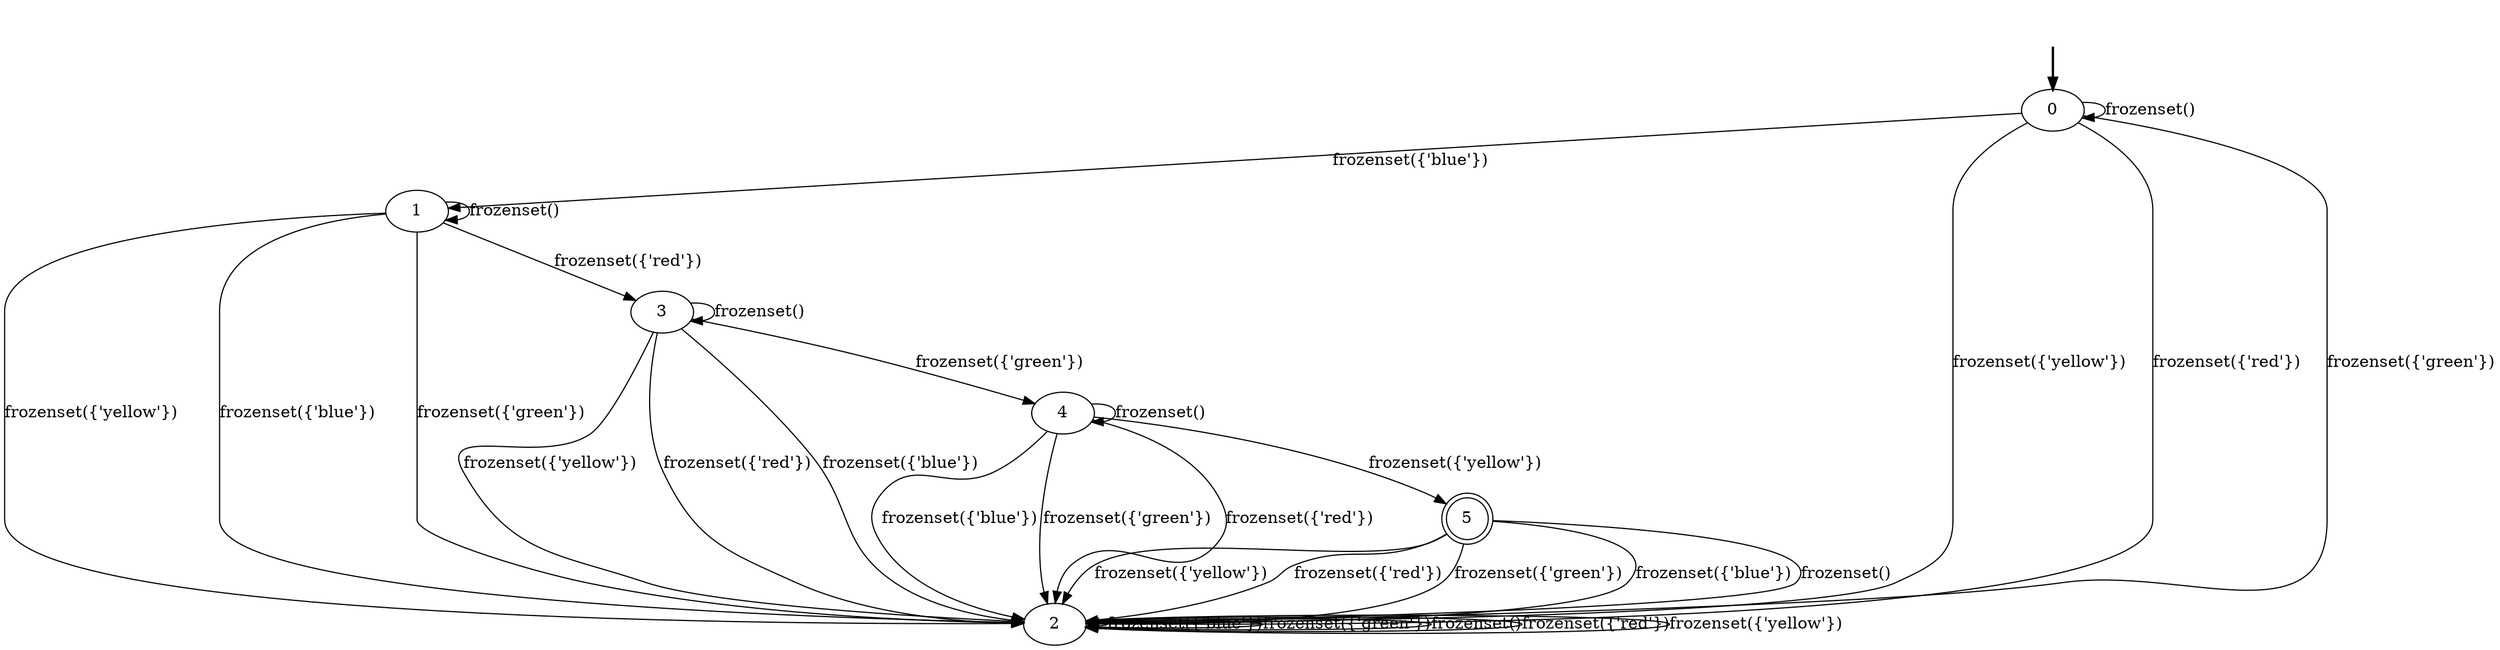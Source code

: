 digraph {
	fake [style=invisible]
	0 [root=true]
	1
	2
	3
	4
	5 [shape=doublecircle]
	fake -> 0 [style=bold]
	0 -> 2 [label="frozenset({'yellow'})"]
	0 -> 2 [label="frozenset({'red'})"]
	0 -> 1 [label="frozenset({'blue'})"]
	4 -> 2 [label="frozenset({'blue'})"]
	3 -> 2 [label="frozenset({'yellow'})"]
	3 -> 2 [label="frozenset({'red'})"]
	3 -> 4 [label="frozenset({'green'})"]
	1 -> 2 [label="frozenset({'yellow'})"]
	1 -> 1 [label="frozenset()"]
	2 -> 2 [label="frozenset({'blue'})"]
	2 -> 2 [label="frozenset({'green'})"]
	3 -> 3 [label="frozenset()"]
	0 -> 2 [label="frozenset({'green'})"]
	4 -> 5 [label="frozenset({'yellow'})"]
	4 -> 2 [label="frozenset({'green'})"]
	1 -> 2 [label="frozenset({'blue'})"]
	5 -> 2 [label="frozenset({'yellow'})"]
	5 -> 2 [label="frozenset({'red'})"]
	1 -> 2 [label="frozenset({'green'})"]
	1 -> 3 [label="frozenset({'red'})"]
	5 -> 2 [label="frozenset({'green'})"]
	5 -> 2 [label="frozenset({'blue'})"]
	2 -> 2 [label="frozenset()"]
	3 -> 2 [label="frozenset({'blue'})"]
	0 -> 0 [label="frozenset()"]
	4 -> 4 [label="frozenset()"]
	2 -> 2 [label="frozenset({'red'})"]
	5 -> 2 [label="frozenset()"]
	2 -> 2 [label="frozenset({'yellow'})"]
	4 -> 2 [label="frozenset({'red'})"]
}
